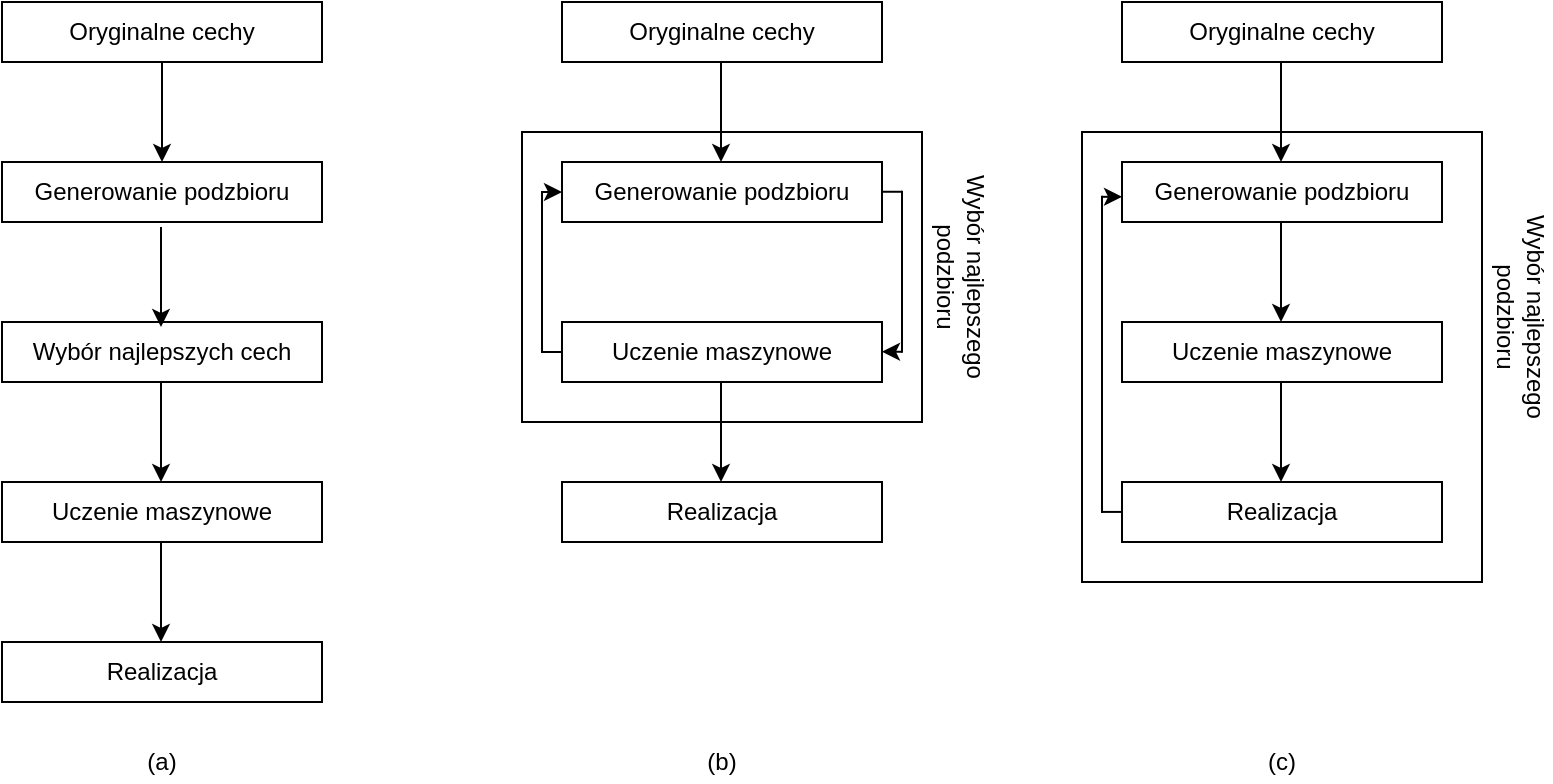 <mxfile version="14.5.6"><diagram id="3D7LIU8lFYiSiRJ9SVC9" name="Page-1"><mxGraphModel dx="677" dy="363" grid="1" gridSize="10" guides="1" tooltips="1" connect="1" arrows="1" fold="1" page="1" pageScale="1" pageWidth="827" pageHeight="1169" math="0" shadow="0"><root><mxCell id="0"/><mxCell id="1" parent="0"/><mxCell id="fE52a1A3ojoR0cGBUP2k-17" value="" style="rounded=0;whiteSpace=wrap;html=1;" vertex="1" parent="1"><mxGeometry x="570" y="105" width="200" height="225" as="geometry"/></mxCell><mxCell id="fE52a1A3ojoR0cGBUP2k-16" value="" style="rounded=0;whiteSpace=wrap;html=1;" vertex="1" parent="1"><mxGeometry x="290" y="105" width="200" height="145" as="geometry"/></mxCell><mxCell id="fE52a1A3ojoR0cGBUP2k-1" value="Oryginalne cechy" style="rounded=0;whiteSpace=wrap;html=1;" vertex="1" parent="1"><mxGeometry x="30" y="40" width="160" height="30" as="geometry"/></mxCell><mxCell id="fE52a1A3ojoR0cGBUP2k-2" value="Oryginalne cechy" style="rounded=0;whiteSpace=wrap;html=1;" vertex="1" parent="1"><mxGeometry x="310" y="40" width="160" height="30" as="geometry"/></mxCell><mxCell id="fE52a1A3ojoR0cGBUP2k-3" value="Oryginalne cechy" style="rounded=0;whiteSpace=wrap;html=1;" vertex="1" parent="1"><mxGeometry x="590" y="40" width="160" height="30" as="geometry"/></mxCell><mxCell id="fE52a1A3ojoR0cGBUP2k-4" value="Generowanie podzbioru" style="rounded=0;whiteSpace=wrap;html=1;" vertex="1" parent="1"><mxGeometry x="30" y="120" width="160" height="30" as="geometry"/></mxCell><mxCell id="fE52a1A3ojoR0cGBUP2k-5" value="Wybór najlepszych cech" style="rounded=0;whiteSpace=wrap;html=1;" vertex="1" parent="1"><mxGeometry x="30" y="200" width="160" height="30" as="geometry"/></mxCell><mxCell id="fE52a1A3ojoR0cGBUP2k-7" value="Generowanie podzbioru" style="rounded=0;whiteSpace=wrap;html=1;" vertex="1" parent="1"><mxGeometry x="310" y="120" width="160" height="30" as="geometry"/></mxCell><mxCell id="fE52a1A3ojoR0cGBUP2k-8" value="Uczenie maszynowe" style="rounded=0;whiteSpace=wrap;html=1;" vertex="1" parent="1"><mxGeometry x="310" y="200" width="160" height="30" as="geometry"/></mxCell><mxCell id="fE52a1A3ojoR0cGBUP2k-9" value="Uczenie maszynowe" style="rounded=0;whiteSpace=wrap;html=1;" vertex="1" parent="1"><mxGeometry x="30" y="280" width="160" height="30" as="geometry"/></mxCell><mxCell id="fE52a1A3ojoR0cGBUP2k-11" value="Realizacja" style="rounded=0;whiteSpace=wrap;html=1;" vertex="1" parent="1"><mxGeometry x="310" y="280" width="160" height="30" as="geometry"/></mxCell><mxCell id="fE52a1A3ojoR0cGBUP2k-12" value="Realizacja" style="rounded=0;whiteSpace=wrap;html=1;" vertex="1" parent="1"><mxGeometry x="30" y="360" width="160" height="30" as="geometry"/></mxCell><mxCell id="fE52a1A3ojoR0cGBUP2k-13" value="Generowanie podzbioru" style="rounded=0;whiteSpace=wrap;html=1;" vertex="1" parent="1"><mxGeometry x="590" y="120" width="160" height="30" as="geometry"/></mxCell><mxCell id="fE52a1A3ojoR0cGBUP2k-14" value="Uczenie maszynowe" style="rounded=0;whiteSpace=wrap;html=1;" vertex="1" parent="1"><mxGeometry x="590" y="200" width="160" height="30" as="geometry"/></mxCell><mxCell id="fE52a1A3ojoR0cGBUP2k-15" value="Realizacja" style="rounded=0;whiteSpace=wrap;html=1;" vertex="1" parent="1"><mxGeometry x="590" y="280" width="160" height="30" as="geometry"/></mxCell><mxCell id="fE52a1A3ojoR0cGBUP2k-18" value="" style="endArrow=classic;html=1;exitX=0.5;exitY=1;exitDx=0;exitDy=0;entryX=0.5;entryY=0;entryDx=0;entryDy=0;" edge="1" parent="1" source="fE52a1A3ojoR0cGBUP2k-1" target="fE52a1A3ojoR0cGBUP2k-4"><mxGeometry width="50" height="50" relative="1" as="geometry"><mxPoint x="380" y="350" as="sourcePoint"/><mxPoint x="430" y="300" as="targetPoint"/></mxGeometry></mxCell><mxCell id="fE52a1A3ojoR0cGBUP2k-19" value="" style="endArrow=classic;html=1;exitX=0.5;exitY=1;exitDx=0;exitDy=0;entryX=0.5;entryY=0;entryDx=0;entryDy=0;" edge="1" parent="1"><mxGeometry width="50" height="50" relative="1" as="geometry"><mxPoint x="109.5" y="152.5" as="sourcePoint"/><mxPoint x="109.5" y="202.5" as="targetPoint"/></mxGeometry></mxCell><mxCell id="fE52a1A3ojoR0cGBUP2k-20" value="" style="endArrow=classic;html=1;exitX=0.5;exitY=1;exitDx=0;exitDy=0;entryX=0.5;entryY=0;entryDx=0;entryDy=0;" edge="1" parent="1"><mxGeometry width="50" height="50" relative="1" as="geometry"><mxPoint x="109.5" y="230" as="sourcePoint"/><mxPoint x="109.5" y="280" as="targetPoint"/></mxGeometry></mxCell><mxCell id="fE52a1A3ojoR0cGBUP2k-21" value="" style="endArrow=classic;html=1;exitX=0.5;exitY=1;exitDx=0;exitDy=0;entryX=0.5;entryY=0;entryDx=0;entryDy=0;" edge="1" parent="1"><mxGeometry width="50" height="50" relative="1" as="geometry"><mxPoint x="109.5" y="310" as="sourcePoint"/><mxPoint x="109.5" y="360" as="targetPoint"/></mxGeometry></mxCell><mxCell id="fE52a1A3ojoR0cGBUP2k-22" value="" style="endArrow=classic;html=1;exitX=0.5;exitY=1;exitDx=0;exitDy=0;entryX=0.5;entryY=0;entryDx=0;entryDy=0;" edge="1" parent="1"><mxGeometry width="50" height="50" relative="1" as="geometry"><mxPoint x="389.5" y="70" as="sourcePoint"/><mxPoint x="389.5" y="120" as="targetPoint"/></mxGeometry></mxCell><mxCell id="fE52a1A3ojoR0cGBUP2k-24" value="" style="endArrow=classic;html=1;exitX=0.5;exitY=1;exitDx=0;exitDy=0;entryX=0.5;entryY=0;entryDx=0;entryDy=0;" edge="1" parent="1"><mxGeometry width="50" height="50" relative="1" as="geometry"><mxPoint x="389.5" y="230" as="sourcePoint"/><mxPoint x="389.5" y="280" as="targetPoint"/></mxGeometry></mxCell><mxCell id="fE52a1A3ojoR0cGBUP2k-25" value="" style="endArrow=classic;html=1;exitX=0.5;exitY=1;exitDx=0;exitDy=0;entryX=0.5;entryY=0;entryDx=0;entryDy=0;" edge="1" parent="1"><mxGeometry width="50" height="50" relative="1" as="geometry"><mxPoint x="669.5" y="70" as="sourcePoint"/><mxPoint x="669.5" y="120" as="targetPoint"/></mxGeometry></mxCell><mxCell id="fE52a1A3ojoR0cGBUP2k-26" value="" style="endArrow=classic;html=1;exitX=0.5;exitY=1;exitDx=0;exitDy=0;entryX=0.5;entryY=0;entryDx=0;entryDy=0;" edge="1" parent="1"><mxGeometry width="50" height="50" relative="1" as="geometry"><mxPoint x="669.5" y="150" as="sourcePoint"/><mxPoint x="669.5" y="200" as="targetPoint"/></mxGeometry></mxCell><mxCell id="fE52a1A3ojoR0cGBUP2k-27" value="" style="endArrow=classic;html=1;exitX=0.5;exitY=1;exitDx=0;exitDy=0;entryX=0.5;entryY=0;entryDx=0;entryDy=0;" edge="1" parent="1"><mxGeometry width="50" height="50" relative="1" as="geometry"><mxPoint x="669.5" y="230" as="sourcePoint"/><mxPoint x="669.5" y="280" as="targetPoint"/></mxGeometry></mxCell><mxCell id="fE52a1A3ojoR0cGBUP2k-29" value="" style="endArrow=none;html=1;startSize=6;" edge="1" parent="1"><mxGeometry width="50" height="50" relative="1" as="geometry"><mxPoint x="300" y="215.5" as="sourcePoint"/><mxPoint x="300" y="134.5" as="targetPoint"/></mxGeometry></mxCell><mxCell id="fE52a1A3ojoR0cGBUP2k-30" value="" style="endArrow=none;html=1;exitX=0;exitY=0.5;exitDx=0;exitDy=0;" edge="1" parent="1" source="fE52a1A3ojoR0cGBUP2k-8"><mxGeometry width="50" height="50" relative="1" as="geometry"><mxPoint x="350" y="290" as="sourcePoint"/><mxPoint x="300" y="215" as="targetPoint"/></mxGeometry></mxCell><mxCell id="fE52a1A3ojoR0cGBUP2k-31" value="" style="endArrow=classic;html=1;entryX=0;entryY=0.5;entryDx=0;entryDy=0;" edge="1" parent="1" target="fE52a1A3ojoR0cGBUP2k-7"><mxGeometry width="50" height="50" relative="1" as="geometry"><mxPoint x="300" y="135" as="sourcePoint"/><mxPoint x="380" y="140" as="targetPoint"/></mxGeometry></mxCell><mxCell id="fE52a1A3ojoR0cGBUP2k-32" value="" style="endArrow=none;html=1;startSize=6;" edge="1" parent="1"><mxGeometry width="50" height="50" relative="1" as="geometry"><mxPoint x="580" y="295.5" as="sourcePoint"/><mxPoint x="580" y="136.91" as="targetPoint"/></mxGeometry></mxCell><mxCell id="fE52a1A3ojoR0cGBUP2k-33" value="" style="endArrow=none;html=1;exitX=0;exitY=0.5;exitDx=0;exitDy=0;" edge="1" parent="1"><mxGeometry width="50" height="50" relative="1" as="geometry"><mxPoint x="590" y="294.96" as="sourcePoint"/><mxPoint x="580" y="294.96" as="targetPoint"/></mxGeometry></mxCell><mxCell id="fE52a1A3ojoR0cGBUP2k-34" value="" style="endArrow=classic;html=1;entryX=0;entryY=0.5;entryDx=0;entryDy=0;" edge="1" parent="1"><mxGeometry width="50" height="50" relative="1" as="geometry"><mxPoint x="580" y="137.41" as="sourcePoint"/><mxPoint x="590" y="137.41" as="targetPoint"/></mxGeometry></mxCell><mxCell id="fE52a1A3ojoR0cGBUP2k-35" value="" style="endArrow=none;html=1;startSize=6;" edge="1" parent="1"><mxGeometry width="50" height="50" relative="1" as="geometry"><mxPoint x="480" y="215.35" as="sourcePoint"/><mxPoint x="480" y="134.35" as="targetPoint"/></mxGeometry></mxCell><mxCell id="fE52a1A3ojoR0cGBUP2k-36" value="" style="endArrow=none;html=1;exitX=0;exitY=0.5;exitDx=0;exitDy=0;" edge="1" parent="1"><mxGeometry width="50" height="50" relative="1" as="geometry"><mxPoint x="480" y="134.88" as="sourcePoint"/><mxPoint x="470" y="134.88" as="targetPoint"/></mxGeometry></mxCell><mxCell id="fE52a1A3ojoR0cGBUP2k-38" value="" style="endArrow=classic;html=1;" edge="1" parent="1"><mxGeometry width="50" height="50" relative="1" as="geometry"><mxPoint x="480" y="214.88" as="sourcePoint"/><mxPoint x="470" y="214.88" as="targetPoint"/></mxGeometry></mxCell><mxCell id="fE52a1A3ojoR0cGBUP2k-42" value="Wybór najlepszego podzbioru" style="text;html=1;strokeColor=none;fillColor=none;align=center;verticalAlign=middle;whiteSpace=wrap;rounded=0;rotation=90;" vertex="1" parent="1"><mxGeometry x="440" y="167.5" width="140" height="20" as="geometry"/></mxCell><mxCell id="fE52a1A3ojoR0cGBUP2k-43" value="Wybór najlepszego podzbioru" style="text;html=1;strokeColor=none;fillColor=none;align=center;verticalAlign=middle;whiteSpace=wrap;rounded=0;rotation=90;" vertex="1" parent="1"><mxGeometry x="720" y="187.5" width="140" height="20" as="geometry"/></mxCell><mxCell id="fE52a1A3ojoR0cGBUP2k-44" value="(a)" style="text;html=1;strokeColor=none;fillColor=none;align=center;verticalAlign=middle;whiteSpace=wrap;rounded=0;" vertex="1" parent="1"><mxGeometry x="90" y="410" width="40" height="20" as="geometry"/></mxCell><mxCell id="fE52a1A3ojoR0cGBUP2k-45" value="(b)" style="text;html=1;strokeColor=none;fillColor=none;align=center;verticalAlign=middle;whiteSpace=wrap;rounded=0;" vertex="1" parent="1"><mxGeometry x="370" y="410" width="40" height="20" as="geometry"/></mxCell><mxCell id="fE52a1A3ojoR0cGBUP2k-46" value="(c)" style="text;html=1;strokeColor=none;fillColor=none;align=center;verticalAlign=middle;whiteSpace=wrap;rounded=0;" vertex="1" parent="1"><mxGeometry x="650" y="410" width="40" height="20" as="geometry"/></mxCell></root></mxGraphModel></diagram></mxfile>